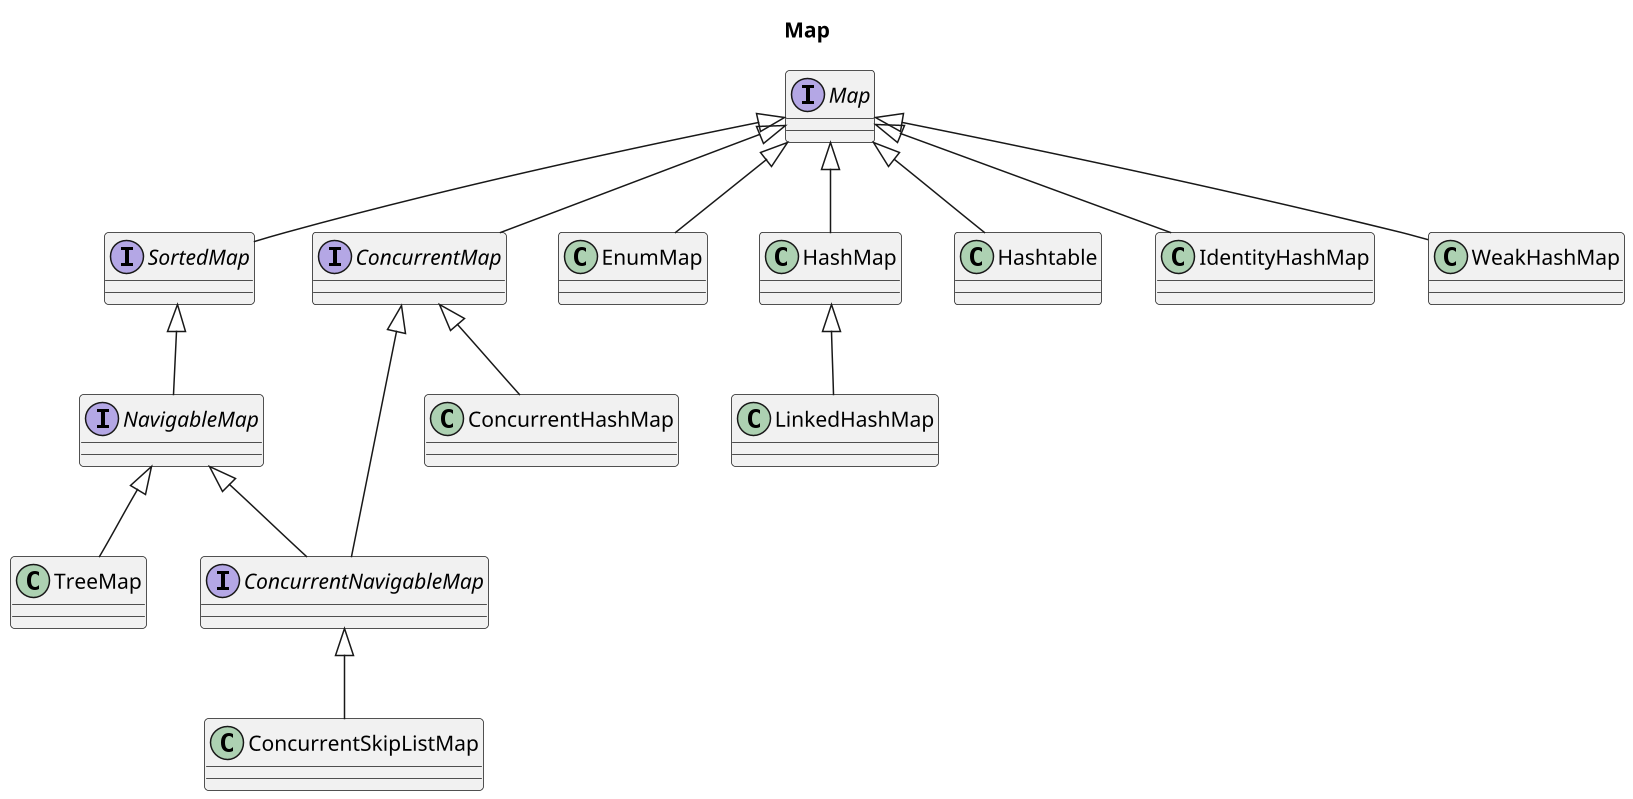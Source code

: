 @startuml
title
Map
end title

scale 1.5

interface Map {

}

interface SortedMap {
}
Map <|-- SortedMap

interface NavigableMap {
}
SortedMap <|-- NavigableMap



interface ConcurrentMap {
}
Map <|-- ConcurrentMap




interface ConcurrentNavigableMap {
}
ConcurrentMap <|-- ConcurrentNavigableMap
NavigableMap <|-- ConcurrentNavigableMap




class ConcurrentHashMap {
}
ConcurrentMap <|-- ConcurrentHashMap


class ConcurrentSkipListMap {
}
ConcurrentNavigableMap <|-- ConcurrentSkipListMap

class EnumMap {
}
Map <|-- EnumMap

class HashMap {
}
Map <|-- HashMap

class Hashtable {
}
Map <|-- Hashtable

class IdentityHashMap {
}
Map <|-- IdentityHashMap

class LinkedHashMap {
}
HashMap <|-- LinkedHashMap

class TreeMap {
}
NavigableMap <|-- TreeMap

class WeakHashMap {
}
Map <|-- WeakHashMap

@enduml
